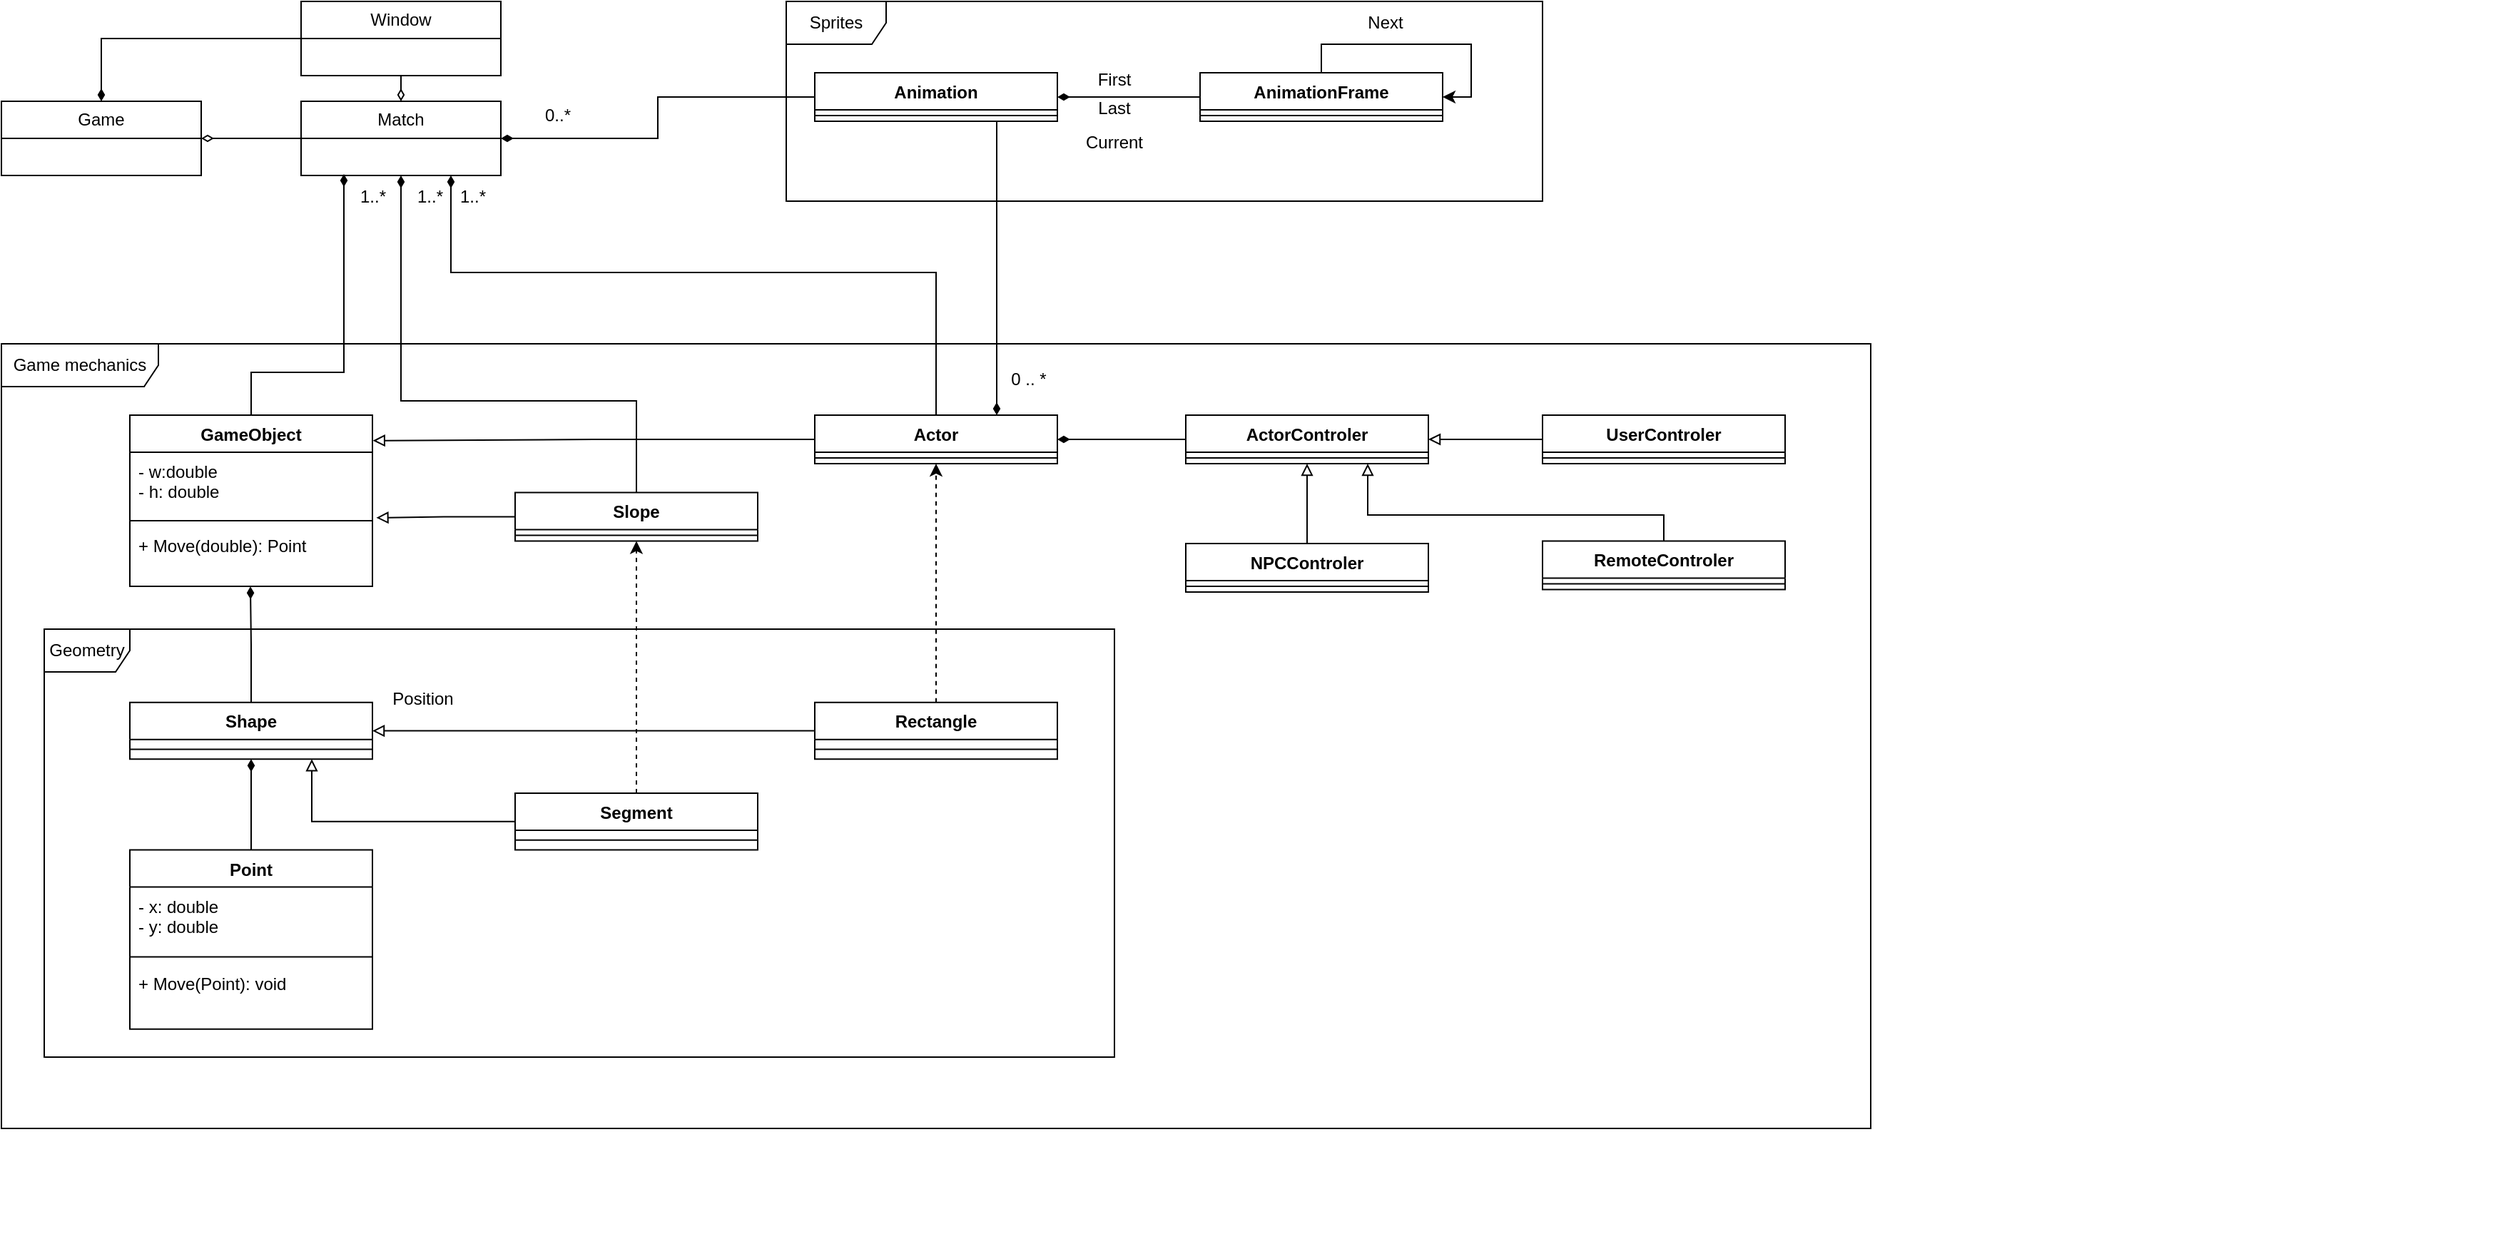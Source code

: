 <mxfile version="24.7.8">
  <diagram name="Page-1" id="-9CVJ2_j37sNf6J25Adx">
    <mxGraphModel dx="2100" dy="966" grid="1" gridSize="10" guides="1" tooltips="1" connect="1" arrows="1" fold="1" page="1" pageScale="1" pageWidth="827" pageHeight="1169" math="0" shadow="0">
      <root>
        <mxCell id="0" />
        <mxCell id="1" parent="0" />
        <mxCell id="0g5WN1IyFn4A6xdM52gC-6" style="edgeStyle=orthogonalEdgeStyle;orthogonalLoop=1;jettySize=auto;html=1;exitX=1;exitY=0.5;exitDx=0;exitDy=0;entryX=0;entryY=0.5;entryDx=0;entryDy=0;strokeColor=default;rounded=0;endArrow=none;endFill=0;startArrow=diamondThin;startFill=0;" parent="1" source="0g5WN1IyFn4A6xdM52gC-1" target="0g5WN1IyFn4A6xdM52gC-5" edge="1">
          <mxGeometry relative="1" as="geometry" />
        </mxCell>
        <mxCell id="0g5WN1IyFn4A6xdM52gC-1" value="Game" style="swimlane;fontStyle=0;childLayout=stackLayout;horizontal=1;startSize=26;fillColor=none;horizontalStack=0;resizeParent=1;resizeParentMax=0;resizeLast=0;collapsible=1;marginBottom=0;whiteSpace=wrap;html=1;" parent="1" vertex="1">
          <mxGeometry x="600" y="100" width="140" height="52" as="geometry">
            <mxRectangle x="150" y="100" width="70" height="30" as="alternateBounds" />
          </mxGeometry>
        </mxCell>
        <mxCell id="0g5WN1IyFn4A6xdM52gC-5" value="Match" style="swimlane;fontStyle=0;childLayout=stackLayout;horizontal=1;startSize=26;fillColor=none;horizontalStack=0;resizeParent=1;resizeParentMax=0;resizeLast=0;collapsible=1;marginBottom=0;whiteSpace=wrap;html=1;" parent="1" vertex="1">
          <mxGeometry x="810" y="100" width="140" height="52" as="geometry">
            <mxRectangle x="360" y="100" width="70" height="30" as="alternateBounds" />
          </mxGeometry>
        </mxCell>
        <mxCell id="0g5WN1IyFn4A6xdM52gC-12" value="" style="edgeStyle=orthogonalEdgeStyle;rounded=0;orthogonalLoop=1;jettySize=auto;html=1;exitX=0.5;exitY=0;exitDx=0;exitDy=0;endArrow=diamondThin;endFill=1;movable=1;resizable=1;rotatable=1;deletable=1;editable=1;locked=0;connectable=1;targetPerimeterSpacing=0;" parent="1" source="0g5WN1IyFn4A6xdM52gC-46" edge="1">
          <mxGeometry relative="1" as="geometry">
            <mxPoint x="700" y="337" as="sourcePoint" />
            <mxPoint x="840" y="160" as="targetPoint" />
            <Array as="points">
              <mxPoint x="775" y="290" />
              <mxPoint x="840" y="290" />
              <mxPoint x="840" y="152" />
            </Array>
          </mxGeometry>
        </mxCell>
        <mxCell id="0g5WN1IyFn4A6xdM52gC-13" value="1..*" style="text;html=1;align=center;verticalAlign=middle;resizable=1;points=[];autosize=1;strokeColor=none;fillColor=none;movable=1;rotatable=1;deletable=1;editable=1;locked=0;connectable=1;" parent="1" vertex="1">
          <mxGeometry x="840" y="152" width="40" height="30" as="geometry" />
        </mxCell>
        <mxCell id="0g5WN1IyFn4A6xdM52gC-32" value="Game mechanics" style="shape=umlFrame;whiteSpace=wrap;html=1;pointerEvents=0;width=110;height=30;" parent="1" vertex="1">
          <mxGeometry x="600" y="270" width="1310" height="550" as="geometry" />
        </mxCell>
        <mxCell id="0g5WN1IyFn4A6xdM52gC-51" value="" style="group" parent="1" vertex="1" connectable="0">
          <mxGeometry x="690" y="320" width="170" height="130" as="geometry" />
        </mxCell>
        <mxCell id="0g5WN1IyFn4A6xdM52gC-46" value="GameObject" style="swimlane;fontStyle=1;align=center;verticalAlign=top;childLayout=stackLayout;horizontal=1;startSize=26;horizontalStack=0;resizeParent=1;resizeParentMax=0;resizeLast=0;collapsible=1;marginBottom=0;whiteSpace=wrap;html=1;" parent="0g5WN1IyFn4A6xdM52gC-51" vertex="1">
          <mxGeometry width="170" height="120" as="geometry" />
        </mxCell>
        <mxCell id="0g5WN1IyFn4A6xdM52gC-47" value="- w:double&lt;br&gt;- h: double" style="text;strokeColor=none;fillColor=none;align=left;verticalAlign=top;spacingLeft=4;spacingRight=4;overflow=hidden;rotatable=0;points=[[0,0.5],[1,0.5]];portConstraint=eastwest;whiteSpace=wrap;html=1;" parent="0g5WN1IyFn4A6xdM52gC-46" vertex="1">
          <mxGeometry y="26" width="170" height="44" as="geometry" />
        </mxCell>
        <mxCell id="0g5WN1IyFn4A6xdM52gC-48" value="" style="line;strokeWidth=1;fillColor=none;align=left;verticalAlign=middle;spacingTop=-1;spacingLeft=3;spacingRight=3;rotatable=0;labelPosition=right;points=[];portConstraint=eastwest;strokeColor=inherit;" parent="0g5WN1IyFn4A6xdM52gC-46" vertex="1">
          <mxGeometry y="70" width="170" height="8" as="geometry" />
        </mxCell>
        <mxCell id="0g5WN1IyFn4A6xdM52gC-49" value="+ Move(double): Point" style="text;strokeColor=none;fillColor=none;align=left;verticalAlign=top;spacingLeft=4;spacingRight=4;overflow=hidden;rotatable=0;points=[[0,0.5],[1,0.5]];portConstraint=eastwest;whiteSpace=wrap;html=1;" parent="0g5WN1IyFn4A6xdM52gC-46" vertex="1">
          <mxGeometry y="78" width="170" height="42" as="geometry" />
        </mxCell>
        <mxCell id="0g5WN1IyFn4A6xdM52gC-52" value="" style="group" parent="1" vertex="1" connectable="0">
          <mxGeometry x="630" y="470" width="750" height="422.856" as="geometry" />
        </mxCell>
        <mxCell id="0g5WN1IyFn4A6xdM52gC-33" value="Geometry" style="shape=umlFrame;whiteSpace=wrap;html=1;pointerEvents=0;" parent="0g5WN1IyFn4A6xdM52gC-52" vertex="1">
          <mxGeometry width="750" height="300" as="geometry" />
        </mxCell>
        <mxCell id="J_sMmnbjfBtIgVjsZtE1-15" value="" style="group" parent="0g5WN1IyFn4A6xdM52gC-52" vertex="1" connectable="0">
          <mxGeometry x="60" y="51.429" width="174.17" height="371.427" as="geometry" />
        </mxCell>
        <mxCell id="J_sMmnbjfBtIgVjsZtE1-16" value="Shape" style="swimlane;fontStyle=1;align=center;verticalAlign=top;childLayout=stackLayout;horizontal=1;startSize=26;horizontalStack=0;resizeParent=1;resizeParentMax=0;resizeLast=0;collapsible=1;marginBottom=0;whiteSpace=wrap;html=1;" parent="J_sMmnbjfBtIgVjsZtE1-15" vertex="1">
          <mxGeometry width="170" height="39.714" as="geometry" />
        </mxCell>
        <mxCell id="J_sMmnbjfBtIgVjsZtE1-17" value="" style="line;strokeWidth=1;fillColor=none;align=left;verticalAlign=middle;spacingTop=-1;spacingLeft=3;spacingRight=3;rotatable=0;labelPosition=right;points=[];portConstraint=eastwest;strokeColor=inherit;" parent="J_sMmnbjfBtIgVjsZtE1-16" vertex="1">
          <mxGeometry y="26" width="170" height="13.714" as="geometry" />
        </mxCell>
        <mxCell id="J_sMmnbjfBtIgVjsZtE1-32" style="edgeStyle=orthogonalEdgeStyle;rounded=0;orthogonalLoop=1;jettySize=auto;html=1;entryX=0.5;entryY=1;entryDx=0;entryDy=0;endArrow=diamondThin;endFill=1;" parent="J_sMmnbjfBtIgVjsZtE1-15" source="0g5WN1IyFn4A6xdM52gC-37" target="J_sMmnbjfBtIgVjsZtE1-16" edge="1">
          <mxGeometry relative="1" as="geometry" />
        </mxCell>
        <mxCell id="0g5WN1IyFn4A6xdM52gC-37" value="Point" style="swimlane;fontStyle=1;align=center;verticalAlign=top;childLayout=stackLayout;horizontal=1;startSize=26;horizontalStack=0;resizeParent=1;resizeParentMax=0;resizeLast=0;collapsible=1;marginBottom=0;whiteSpace=wrap;html=1;" parent="J_sMmnbjfBtIgVjsZtE1-15" vertex="1">
          <mxGeometry y="103.28" width="170" height="125.71" as="geometry">
            <mxRectangle x="700" y="460" width="70" height="30" as="alternateBounds" />
          </mxGeometry>
        </mxCell>
        <mxCell id="0g5WN1IyFn4A6xdM52gC-38" value="- x: double&lt;br&gt;- y: double" style="text;strokeColor=none;fillColor=none;align=left;verticalAlign=top;spacingLeft=4;spacingRight=4;overflow=hidden;rotatable=0;points=[[0,0.5],[1,0.5]];portConstraint=eastwest;whiteSpace=wrap;html=1;" parent="0g5WN1IyFn4A6xdM52gC-37" vertex="1">
          <mxGeometry y="26" width="170" height="44" as="geometry" />
        </mxCell>
        <mxCell id="0g5WN1IyFn4A6xdM52gC-39" value="" style="line;strokeWidth=1;fillColor=none;align=left;verticalAlign=middle;spacingTop=-1;spacingLeft=3;spacingRight=3;rotatable=0;labelPosition=right;points=[];portConstraint=eastwest;strokeColor=inherit;" parent="0g5WN1IyFn4A6xdM52gC-37" vertex="1">
          <mxGeometry y="70" width="170" height="10" as="geometry" />
        </mxCell>
        <mxCell id="0g5WN1IyFn4A6xdM52gC-40" value="+ Move(Point): void" style="text;strokeColor=none;fillColor=none;align=left;verticalAlign=top;spacingLeft=4;spacingRight=4;overflow=hidden;rotatable=0;points=[[0,0.5],[1,0.5]];portConstraint=eastwest;whiteSpace=wrap;html=1;" parent="0g5WN1IyFn4A6xdM52gC-37" vertex="1">
          <mxGeometry y="80" width="170" height="45.71" as="geometry" />
        </mxCell>
        <mxCell id="0g5WN1IyFn4A6xdM52gC-50" value="Position" style="text;html=1;align=center;verticalAlign=middle;resizable=0;points=[];autosize=1;strokeColor=none;fillColor=none;" parent="0g5WN1IyFn4A6xdM52gC-52" vertex="1">
          <mxGeometry x="230.005" y="34.286" width="70" height="30" as="geometry" />
        </mxCell>
        <mxCell id="J_sMmnbjfBtIgVjsZtE1-23" value="" style="group" parent="0g5WN1IyFn4A6xdM52gC-52" vertex="1" connectable="0">
          <mxGeometry x="330" y="114.999" width="170" height="222.857" as="geometry" />
        </mxCell>
        <mxCell id="J_sMmnbjfBtIgVjsZtE1-24" value="Segment" style="swimlane;fontStyle=1;align=center;verticalAlign=top;childLayout=stackLayout;horizontal=1;startSize=26;horizontalStack=0;resizeParent=1;resizeParentMax=0;resizeLast=0;collapsible=1;marginBottom=0;whiteSpace=wrap;html=1;" parent="J_sMmnbjfBtIgVjsZtE1-23" vertex="1">
          <mxGeometry width="170" height="39.714" as="geometry" />
        </mxCell>
        <mxCell id="J_sMmnbjfBtIgVjsZtE1-25" value="" style="line;strokeWidth=1;fillColor=none;align=left;verticalAlign=middle;spacingTop=-1;spacingLeft=3;spacingRight=3;rotatable=0;labelPosition=right;points=[];portConstraint=eastwest;strokeColor=inherit;" parent="J_sMmnbjfBtIgVjsZtE1-24" vertex="1">
          <mxGeometry y="26" width="170" height="13.714" as="geometry" />
        </mxCell>
        <mxCell id="J_sMmnbjfBtIgVjsZtE1-20" value="" style="group" parent="0g5WN1IyFn4A6xdM52gC-52" vertex="1" connectable="0">
          <mxGeometry x="540" y="51.429" width="170" height="222.857" as="geometry" />
        </mxCell>
        <mxCell id="J_sMmnbjfBtIgVjsZtE1-21" value="Rectangle" style="swimlane;fontStyle=1;align=center;verticalAlign=top;childLayout=stackLayout;horizontal=1;startSize=26;horizontalStack=0;resizeParent=1;resizeParentMax=0;resizeLast=0;collapsible=1;marginBottom=0;whiteSpace=wrap;html=1;" parent="J_sMmnbjfBtIgVjsZtE1-20" vertex="1">
          <mxGeometry width="170" height="39.714" as="geometry" />
        </mxCell>
        <mxCell id="J_sMmnbjfBtIgVjsZtE1-22" value="" style="line;strokeWidth=1;fillColor=none;align=left;verticalAlign=middle;spacingTop=-1;spacingLeft=3;spacingRight=3;rotatable=0;labelPosition=right;points=[];portConstraint=eastwest;strokeColor=inherit;" parent="J_sMmnbjfBtIgVjsZtE1-21" vertex="1">
          <mxGeometry y="26" width="170" height="13.714" as="geometry" />
        </mxCell>
        <mxCell id="J_sMmnbjfBtIgVjsZtE1-33" style="edgeStyle=orthogonalEdgeStyle;rounded=0;orthogonalLoop=1;jettySize=auto;html=1;entryX=0.75;entryY=1;entryDx=0;entryDy=0;endArrow=block;endFill=0;" parent="0g5WN1IyFn4A6xdM52gC-52" source="J_sMmnbjfBtIgVjsZtE1-24" target="J_sMmnbjfBtIgVjsZtE1-16" edge="1">
          <mxGeometry relative="1" as="geometry" />
        </mxCell>
        <mxCell id="J_sMmnbjfBtIgVjsZtE1-34" style="edgeStyle=orthogonalEdgeStyle;rounded=0;orthogonalLoop=1;jettySize=auto;html=1;entryX=1;entryY=0.5;entryDx=0;entryDy=0;endArrow=block;endFill=0;" parent="0g5WN1IyFn4A6xdM52gC-52" source="J_sMmnbjfBtIgVjsZtE1-21" target="J_sMmnbjfBtIgVjsZtE1-16" edge="1">
          <mxGeometry relative="1" as="geometry" />
        </mxCell>
        <mxCell id="J_sMmnbjfBtIgVjsZtE1-2" style="edgeStyle=orthogonalEdgeStyle;rounded=0;orthogonalLoop=1;jettySize=auto;html=1;exitX=0;exitY=0.5;exitDx=0;exitDy=0;entryX=0.5;entryY=0;entryDx=0;entryDy=0;endArrow=diamondThin;endFill=1;" parent="1" source="J_sMmnbjfBtIgVjsZtE1-1" target="0g5WN1IyFn4A6xdM52gC-1" edge="1">
          <mxGeometry relative="1" as="geometry" />
        </mxCell>
        <mxCell id="J_sMmnbjfBtIgVjsZtE1-5" style="edgeStyle=orthogonalEdgeStyle;rounded=0;orthogonalLoop=1;jettySize=auto;html=1;exitX=0.5;exitY=1;exitDx=0;exitDy=0;entryX=0.5;entryY=0;entryDx=0;entryDy=0;endArrow=diamondThin;endFill=0;" parent="1" source="J_sMmnbjfBtIgVjsZtE1-1" target="0g5WN1IyFn4A6xdM52gC-5" edge="1">
          <mxGeometry relative="1" as="geometry" />
        </mxCell>
        <mxCell id="J_sMmnbjfBtIgVjsZtE1-1" value="Window" style="swimlane;fontStyle=0;childLayout=stackLayout;horizontal=1;startSize=26;fillColor=none;horizontalStack=0;resizeParent=1;resizeParentMax=0;resizeLast=0;collapsible=1;marginBottom=0;whiteSpace=wrap;html=1;" parent="1" vertex="1">
          <mxGeometry x="810" y="30" width="140" height="52" as="geometry">
            <mxRectangle x="360" y="100" width="70" height="30" as="alternateBounds" />
          </mxGeometry>
        </mxCell>
        <mxCell id="J_sMmnbjfBtIgVjsZtE1-7" value="" style="group" parent="1" vertex="1" connectable="0">
          <mxGeometry x="1170" y="320" width="170" height="184.29" as="geometry" />
        </mxCell>
        <mxCell id="J_sMmnbjfBtIgVjsZtE1-8" value="Actor" style="swimlane;fontStyle=1;align=center;verticalAlign=top;childLayout=stackLayout;horizontal=1;startSize=26;horizontalStack=0;resizeParent=1;resizeParentMax=0;resizeLast=0;collapsible=1;marginBottom=0;whiteSpace=wrap;html=1;" parent="J_sMmnbjfBtIgVjsZtE1-7" vertex="1">
          <mxGeometry width="170" height="34" as="geometry" />
        </mxCell>
        <mxCell id="J_sMmnbjfBtIgVjsZtE1-10" value="" style="line;strokeWidth=1;fillColor=none;align=left;verticalAlign=middle;spacingTop=-1;spacingLeft=3;spacingRight=3;rotatable=0;labelPosition=right;points=[];portConstraint=eastwest;strokeColor=inherit;" parent="J_sMmnbjfBtIgVjsZtE1-8" vertex="1">
          <mxGeometry y="26" width="170" height="8" as="geometry" />
        </mxCell>
        <mxCell id="J_sMmnbjfBtIgVjsZtE1-14" style="edgeStyle=orthogonalEdgeStyle;rounded=0;orthogonalLoop=1;jettySize=auto;html=1;exitX=0;exitY=0.5;exitDx=0;exitDy=0;entryX=1.002;entryY=0.149;entryDx=0;entryDy=0;entryPerimeter=0;endArrow=block;endFill=0;" parent="1" source="J_sMmnbjfBtIgVjsZtE1-8" target="0g5WN1IyFn4A6xdM52gC-46" edge="1">
          <mxGeometry relative="1" as="geometry">
            <mxPoint x="890" y="350" as="targetPoint" />
          </mxGeometry>
        </mxCell>
        <mxCell id="J_sMmnbjfBtIgVjsZtE1-18" style="edgeStyle=orthogonalEdgeStyle;rounded=0;orthogonalLoop=1;jettySize=auto;html=1;entryX=0.497;entryY=1.004;entryDx=0;entryDy=0;entryPerimeter=0;endArrow=diamondThin;endFill=1;" parent="1" source="J_sMmnbjfBtIgVjsZtE1-16" target="0g5WN1IyFn4A6xdM52gC-49" edge="1">
          <mxGeometry relative="1" as="geometry" />
        </mxCell>
        <mxCell id="J_sMmnbjfBtIgVjsZtE1-31" style="edgeStyle=orthogonalEdgeStyle;rounded=0;orthogonalLoop=1;jettySize=auto;html=1;exitX=0;exitY=0.5;exitDx=0;exitDy=0;entryX=1.016;entryY=1.044;entryDx=0;entryDy=0;entryPerimeter=0;endArrow=block;endFill=0;" parent="1" source="J_sMmnbjfBtIgVjsZtE1-29" target="0g5WN1IyFn4A6xdM52gC-47" edge="1">
          <mxGeometry relative="1" as="geometry" />
        </mxCell>
        <mxCell id="J_sMmnbjfBtIgVjsZtE1-28" value="" style="group" parent="1" vertex="1" connectable="0">
          <mxGeometry x="960" y="374.29" width="170" height="130" as="geometry" />
        </mxCell>
        <mxCell id="J_sMmnbjfBtIgVjsZtE1-29" value="Slope" style="swimlane;fontStyle=1;align=center;verticalAlign=top;childLayout=stackLayout;horizontal=1;startSize=26;horizontalStack=0;resizeParent=1;resizeParentMax=0;resizeLast=0;collapsible=1;marginBottom=0;whiteSpace=wrap;html=1;" parent="J_sMmnbjfBtIgVjsZtE1-28" vertex="1">
          <mxGeometry width="170" height="34" as="geometry" />
        </mxCell>
        <mxCell id="J_sMmnbjfBtIgVjsZtE1-30" value="" style="line;strokeWidth=1;fillColor=none;align=left;verticalAlign=middle;spacingTop=-1;spacingLeft=3;spacingRight=3;rotatable=0;labelPosition=right;points=[];portConstraint=eastwest;strokeColor=inherit;" parent="J_sMmnbjfBtIgVjsZtE1-29" vertex="1">
          <mxGeometry y="26" width="170" height="8" as="geometry" />
        </mxCell>
        <mxCell id="J_sMmnbjfBtIgVjsZtE1-35" style="edgeStyle=orthogonalEdgeStyle;rounded=0;orthogonalLoop=1;jettySize=auto;html=1;entryX=0.5;entryY=1;entryDx=0;entryDy=0;dashed=1;" parent="1" source="J_sMmnbjfBtIgVjsZtE1-21" target="J_sMmnbjfBtIgVjsZtE1-8" edge="1">
          <mxGeometry relative="1" as="geometry" />
        </mxCell>
        <mxCell id="J_sMmnbjfBtIgVjsZtE1-36" style="edgeStyle=orthogonalEdgeStyle;rounded=0;orthogonalLoop=1;jettySize=auto;html=1;entryX=0.5;entryY=1;entryDx=0;entryDy=0;dashed=1;" parent="1" source="J_sMmnbjfBtIgVjsZtE1-24" target="J_sMmnbjfBtIgVjsZtE1-29" edge="1">
          <mxGeometry relative="1" as="geometry" />
        </mxCell>
        <mxCell id="J_sMmnbjfBtIgVjsZtE1-37" value="" style="group" parent="1" vertex="1" connectable="0">
          <mxGeometry x="1430" y="320" width="920" height="274.29" as="geometry" />
        </mxCell>
        <mxCell id="J_sMmnbjfBtIgVjsZtE1-38" value="ActorControler" style="swimlane;fontStyle=1;align=center;verticalAlign=top;childLayout=stackLayout;horizontal=1;startSize=26;horizontalStack=0;resizeParent=1;resizeParentMax=0;resizeLast=0;collapsible=1;marginBottom=0;whiteSpace=wrap;html=1;" parent="J_sMmnbjfBtIgVjsZtE1-37" vertex="1">
          <mxGeometry width="170" height="34" as="geometry" />
        </mxCell>
        <mxCell id="J_sMmnbjfBtIgVjsZtE1-39" value="" style="line;strokeWidth=1;fillColor=none;align=left;verticalAlign=middle;spacingTop=-1;spacingLeft=3;spacingRight=3;rotatable=0;labelPosition=right;points=[];portConstraint=eastwest;strokeColor=inherit;" parent="J_sMmnbjfBtIgVjsZtE1-38" vertex="1">
          <mxGeometry y="26" width="170" height="8" as="geometry" />
        </mxCell>
        <mxCell id="J_sMmnbjfBtIgVjsZtE1-45" value="" style="group" parent="J_sMmnbjfBtIgVjsZtE1-37" vertex="1" connectable="0">
          <mxGeometry y="90" width="920" height="184.29" as="geometry" />
        </mxCell>
        <mxCell id="J_sMmnbjfBtIgVjsZtE1-46" value="NPCControler" style="swimlane;fontStyle=1;align=center;verticalAlign=top;childLayout=stackLayout;horizontal=1;startSize=26;horizontalStack=0;resizeParent=1;resizeParentMax=0;resizeLast=0;collapsible=1;marginBottom=0;whiteSpace=wrap;html=1;" parent="J_sMmnbjfBtIgVjsZtE1-45" vertex="1">
          <mxGeometry width="170" height="34" as="geometry" />
        </mxCell>
        <mxCell id="J_sMmnbjfBtIgVjsZtE1-47" value="" style="line;strokeWidth=1;fillColor=none;align=left;verticalAlign=middle;spacingTop=-1;spacingLeft=3;spacingRight=3;rotatable=0;labelPosition=right;points=[];portConstraint=eastwest;strokeColor=inherit;" parent="J_sMmnbjfBtIgVjsZtE1-46" vertex="1">
          <mxGeometry y="26" width="170" height="8" as="geometry" />
        </mxCell>
        <mxCell id="J_sMmnbjfBtIgVjsZtE1-50" style="edgeStyle=orthogonalEdgeStyle;rounded=0;orthogonalLoop=1;jettySize=auto;html=1;entryX=0.5;entryY=1;entryDx=0;entryDy=0;endArrow=block;endFill=0;" parent="J_sMmnbjfBtIgVjsZtE1-37" source="J_sMmnbjfBtIgVjsZtE1-46" target="J_sMmnbjfBtIgVjsZtE1-38" edge="1">
          <mxGeometry relative="1" as="geometry" />
        </mxCell>
        <mxCell id="J_sMmnbjfBtIgVjsZtE1-40" style="edgeStyle=orthogonalEdgeStyle;rounded=0;orthogonalLoop=1;jettySize=auto;html=1;entryX=1;entryY=0.5;entryDx=0;entryDy=0;endArrow=diamondThin;endFill=1;" parent="1" source="J_sMmnbjfBtIgVjsZtE1-38" target="J_sMmnbjfBtIgVjsZtE1-8" edge="1">
          <mxGeometry relative="1" as="geometry" />
        </mxCell>
        <mxCell id="J_sMmnbjfBtIgVjsZtE1-41" value="" style="group" parent="1" vertex="1" connectable="0">
          <mxGeometry x="1680" y="320" width="170" height="184.29" as="geometry" />
        </mxCell>
        <mxCell id="J_sMmnbjfBtIgVjsZtE1-42" value="UserControler" style="swimlane;fontStyle=1;align=center;verticalAlign=top;childLayout=stackLayout;horizontal=1;startSize=26;horizontalStack=0;resizeParent=1;resizeParentMax=0;resizeLast=0;collapsible=1;marginBottom=0;whiteSpace=wrap;html=1;" parent="J_sMmnbjfBtIgVjsZtE1-41" vertex="1">
          <mxGeometry width="170" height="34" as="geometry" />
        </mxCell>
        <mxCell id="J_sMmnbjfBtIgVjsZtE1-43" value="" style="line;strokeWidth=1;fillColor=none;align=left;verticalAlign=middle;spacingTop=-1;spacingLeft=3;spacingRight=3;rotatable=0;labelPosition=right;points=[];portConstraint=eastwest;strokeColor=inherit;" parent="J_sMmnbjfBtIgVjsZtE1-42" vertex="1">
          <mxGeometry y="26" width="170" height="8" as="geometry" />
        </mxCell>
        <mxCell id="J_sMmnbjfBtIgVjsZtE1-48" value="RemoteControler" style="swimlane;fontStyle=1;align=center;verticalAlign=top;childLayout=stackLayout;horizontal=1;startSize=26;horizontalStack=0;resizeParent=1;resizeParentMax=0;resizeLast=0;collapsible=1;marginBottom=0;whiteSpace=wrap;html=1;" parent="J_sMmnbjfBtIgVjsZtE1-41" vertex="1">
          <mxGeometry y="88.29" width="170" height="34" as="geometry" />
        </mxCell>
        <mxCell id="J_sMmnbjfBtIgVjsZtE1-49" value="" style="line;strokeWidth=1;fillColor=none;align=left;verticalAlign=middle;spacingTop=-1;spacingLeft=3;spacingRight=3;rotatable=0;labelPosition=right;points=[];portConstraint=eastwest;strokeColor=inherit;" parent="J_sMmnbjfBtIgVjsZtE1-48" vertex="1">
          <mxGeometry y="26" width="170" height="8" as="geometry" />
        </mxCell>
        <mxCell id="J_sMmnbjfBtIgVjsZtE1-44" style="edgeStyle=orthogonalEdgeStyle;rounded=0;orthogonalLoop=1;jettySize=auto;html=1;entryX=1;entryY=0.5;entryDx=0;entryDy=0;endArrow=block;endFill=0;" parent="1" source="J_sMmnbjfBtIgVjsZtE1-42" target="J_sMmnbjfBtIgVjsZtE1-38" edge="1">
          <mxGeometry relative="1" as="geometry" />
        </mxCell>
        <mxCell id="J_sMmnbjfBtIgVjsZtE1-51" style="edgeStyle=orthogonalEdgeStyle;rounded=0;orthogonalLoop=1;jettySize=auto;html=1;entryX=0.75;entryY=1;entryDx=0;entryDy=0;endArrow=block;endFill=0;" parent="1" source="J_sMmnbjfBtIgVjsZtE1-48" target="J_sMmnbjfBtIgVjsZtE1-38" edge="1">
          <mxGeometry relative="1" as="geometry">
            <Array as="points">
              <mxPoint x="1765" y="390" />
              <mxPoint x="1557" y="390" />
            </Array>
          </mxGeometry>
        </mxCell>
        <mxCell id="J_sMmnbjfBtIgVjsZtE1-53" style="edgeStyle=orthogonalEdgeStyle;rounded=0;orthogonalLoop=1;jettySize=auto;html=1;entryX=0.5;entryY=1;entryDx=0;entryDy=0;endArrow=diamondThin;endFill=1;" parent="1" source="J_sMmnbjfBtIgVjsZtE1-29" target="0g5WN1IyFn4A6xdM52gC-5" edge="1">
          <mxGeometry relative="1" as="geometry">
            <Array as="points">
              <mxPoint x="1045" y="310" />
              <mxPoint x="880" y="310" />
            </Array>
          </mxGeometry>
        </mxCell>
        <mxCell id="J_sMmnbjfBtIgVjsZtE1-54" value="1..*" style="text;html=1;align=center;verticalAlign=middle;resizable=1;points=[];autosize=1;strokeColor=none;fillColor=none;movable=1;rotatable=1;deletable=1;editable=1;locked=0;connectable=1;" parent="1" vertex="1">
          <mxGeometry x="880" y="152" width="40" height="30" as="geometry" />
        </mxCell>
        <mxCell id="J_sMmnbjfBtIgVjsZtE1-55" value="1..*" style="text;html=1;align=center;verticalAlign=middle;resizable=1;points=[];autosize=1;strokeColor=none;fillColor=none;movable=1;rotatable=1;deletable=1;editable=1;locked=0;connectable=1;" parent="1" vertex="1">
          <mxGeometry x="910" y="152" width="40" height="30" as="geometry" />
        </mxCell>
        <mxCell id="J_sMmnbjfBtIgVjsZtE1-56" style="edgeStyle=orthogonalEdgeStyle;rounded=0;orthogonalLoop=1;jettySize=auto;html=1;endArrow=diamondThin;endFill=1;entryX=0.75;entryY=1;entryDx=0;entryDy=0;" parent="1" source="J_sMmnbjfBtIgVjsZtE1-8" target="0g5WN1IyFn4A6xdM52gC-5" edge="1">
          <mxGeometry relative="1" as="geometry">
            <Array as="points">
              <mxPoint x="1255" y="220" />
              <mxPoint x="915" y="220" />
            </Array>
            <mxPoint x="960" y="220" as="targetPoint" />
          </mxGeometry>
        </mxCell>
        <mxCell id="WZZHTdaPeXZGb0LKf7gy-1" value="Sprites" style="shape=umlFrame;whiteSpace=wrap;html=1;pointerEvents=0;width=70;height=30;" vertex="1" parent="1">
          <mxGeometry x="1150" y="30" width="530" height="140" as="geometry" />
        </mxCell>
        <mxCell id="WZZHTdaPeXZGb0LKf7gy-14" style="edgeStyle=orthogonalEdgeStyle;rounded=0;orthogonalLoop=1;jettySize=auto;html=1;exitX=0.75;exitY=1;exitDx=0;exitDy=0;entryX=0.75;entryY=0;entryDx=0;entryDy=0;endArrow=diamondThin;endFill=1;" edge="1" parent="1" source="WZZHTdaPeXZGb0LKf7gy-2" target="J_sMmnbjfBtIgVjsZtE1-8">
          <mxGeometry relative="1" as="geometry" />
        </mxCell>
        <mxCell id="WZZHTdaPeXZGb0LKf7gy-16" style="edgeStyle=orthogonalEdgeStyle;rounded=0;orthogonalLoop=1;jettySize=auto;html=1;exitX=0;exitY=0.5;exitDx=0;exitDy=0;entryX=1;entryY=0.5;entryDx=0;entryDy=0;endArrow=diamondThin;endFill=1;" edge="1" parent="1" source="WZZHTdaPeXZGb0LKf7gy-2" target="0g5WN1IyFn4A6xdM52gC-5">
          <mxGeometry relative="1" as="geometry" />
        </mxCell>
        <mxCell id="WZZHTdaPeXZGb0LKf7gy-2" value="Animation" style="swimlane;fontStyle=1;align=center;verticalAlign=top;childLayout=stackLayout;horizontal=1;startSize=26;horizontalStack=0;resizeParent=1;resizeParentMax=0;resizeLast=0;collapsible=1;marginBottom=0;whiteSpace=wrap;html=1;" vertex="1" parent="1">
          <mxGeometry x="1170" y="80" width="170" height="34" as="geometry" />
        </mxCell>
        <mxCell id="WZZHTdaPeXZGb0LKf7gy-3" value="" style="line;strokeWidth=1;fillColor=none;align=left;verticalAlign=middle;spacingTop=-1;spacingLeft=3;spacingRight=3;rotatable=0;labelPosition=right;points=[];portConstraint=eastwest;strokeColor=inherit;" vertex="1" parent="WZZHTdaPeXZGb0LKf7gy-2">
          <mxGeometry y="26" width="170" height="8" as="geometry" />
        </mxCell>
        <mxCell id="WZZHTdaPeXZGb0LKf7gy-6" style="edgeStyle=orthogonalEdgeStyle;rounded=0;orthogonalLoop=1;jettySize=auto;html=1;exitX=0;exitY=0.5;exitDx=0;exitDy=0;entryX=1;entryY=0.5;entryDx=0;entryDy=0;endArrow=diamondThin;endFill=1;" edge="1" parent="1" source="WZZHTdaPeXZGb0LKf7gy-4" target="WZZHTdaPeXZGb0LKf7gy-2">
          <mxGeometry relative="1" as="geometry" />
        </mxCell>
        <mxCell id="WZZHTdaPeXZGb0LKf7gy-4" value="AnimationFrame" style="swimlane;fontStyle=1;align=center;verticalAlign=top;childLayout=stackLayout;horizontal=1;startSize=26;horizontalStack=0;resizeParent=1;resizeParentMax=0;resizeLast=0;collapsible=1;marginBottom=0;whiteSpace=wrap;html=1;" vertex="1" parent="1">
          <mxGeometry x="1440" y="80" width="170" height="34" as="geometry" />
        </mxCell>
        <mxCell id="WZZHTdaPeXZGb0LKf7gy-5" value="" style="line;strokeWidth=1;fillColor=none;align=left;verticalAlign=middle;spacingTop=-1;spacingLeft=3;spacingRight=3;rotatable=0;labelPosition=right;points=[];portConstraint=eastwest;strokeColor=inherit;" vertex="1" parent="WZZHTdaPeXZGb0LKf7gy-4">
          <mxGeometry y="26" width="170" height="8" as="geometry" />
        </mxCell>
        <mxCell id="WZZHTdaPeXZGb0LKf7gy-7" value="&lt;div&gt;First&lt;/div&gt;" style="text;html=1;align=center;verticalAlign=middle;whiteSpace=wrap;rounded=0;" vertex="1" parent="1">
          <mxGeometry x="1350" y="70" width="60" height="30" as="geometry" />
        </mxCell>
        <mxCell id="WZZHTdaPeXZGb0LKf7gy-8" value="Current" style="text;html=1;align=center;verticalAlign=middle;whiteSpace=wrap;rounded=0;" vertex="1" parent="1">
          <mxGeometry x="1350" y="114" width="60" height="30" as="geometry" />
        </mxCell>
        <mxCell id="WZZHTdaPeXZGb0LKf7gy-9" value="Last" style="text;html=1;align=center;verticalAlign=middle;whiteSpace=wrap;rounded=0;" vertex="1" parent="1">
          <mxGeometry x="1350" y="90" width="60" height="30" as="geometry" />
        </mxCell>
        <mxCell id="WZZHTdaPeXZGb0LKf7gy-10" style="edgeStyle=orthogonalEdgeStyle;rounded=0;orthogonalLoop=1;jettySize=auto;html=1;entryX=1;entryY=0.5;entryDx=0;entryDy=0;" edge="1" parent="1" source="WZZHTdaPeXZGb0LKf7gy-4" target="WZZHTdaPeXZGb0LKf7gy-4">
          <mxGeometry relative="1" as="geometry" />
        </mxCell>
        <mxCell id="WZZHTdaPeXZGb0LKf7gy-11" value="Next" style="text;html=1;align=center;verticalAlign=middle;whiteSpace=wrap;rounded=0;" vertex="1" parent="1">
          <mxGeometry x="1540" y="30" width="60" height="30" as="geometry" />
        </mxCell>
        <mxCell id="WZZHTdaPeXZGb0LKf7gy-15" value="0 .. *" style="text;html=1;align=center;verticalAlign=middle;whiteSpace=wrap;rounded=0;" vertex="1" parent="1">
          <mxGeometry x="1290" y="280" width="60" height="30" as="geometry" />
        </mxCell>
        <mxCell id="WZZHTdaPeXZGb0LKf7gy-17" value="&lt;div&gt;0..*&lt;/div&gt;" style="text;html=1;align=center;verticalAlign=middle;whiteSpace=wrap;rounded=0;" vertex="1" parent="1">
          <mxGeometry x="960" y="95" width="60" height="30" as="geometry" />
        </mxCell>
      </root>
    </mxGraphModel>
  </diagram>
</mxfile>
